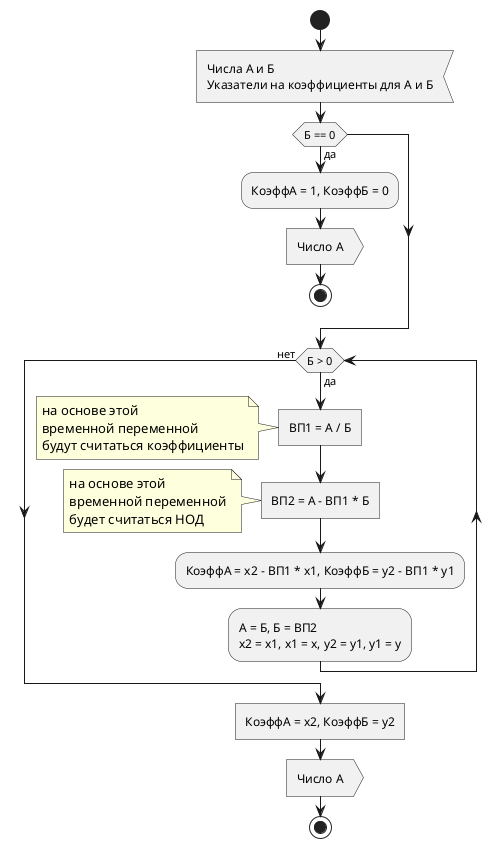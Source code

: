 @startuml

start
:Числа А и Б\nУказатели на коэффициенты для А и Б<

if (Б == 0) then (да)
  :КоэффА = 1, КоэффБ = 0;
  :Число А>
  stop
endif
while (Б > 0) is (да)
	:ВП1 = А / Б]
	note left: на основе этой\nвременной переменной\nбудут считаться коэффициенты
	:ВП2 = А - ВП1 * Б]
	note left: на основе этой\nвременной переменной\nбудет считаться НОД
	:КоэффА = х2 - ВП1 * х1, КоэффБ = у2 - ВП1 * у1;
	:А = Б, Б = ВП2\nх2 = х1, х1 = х, у2 = у1, у1 = у;
endwhile (нет)

:КоэффА = х2, КоэффБ = у2]
:Число А>
stop
@enduml
